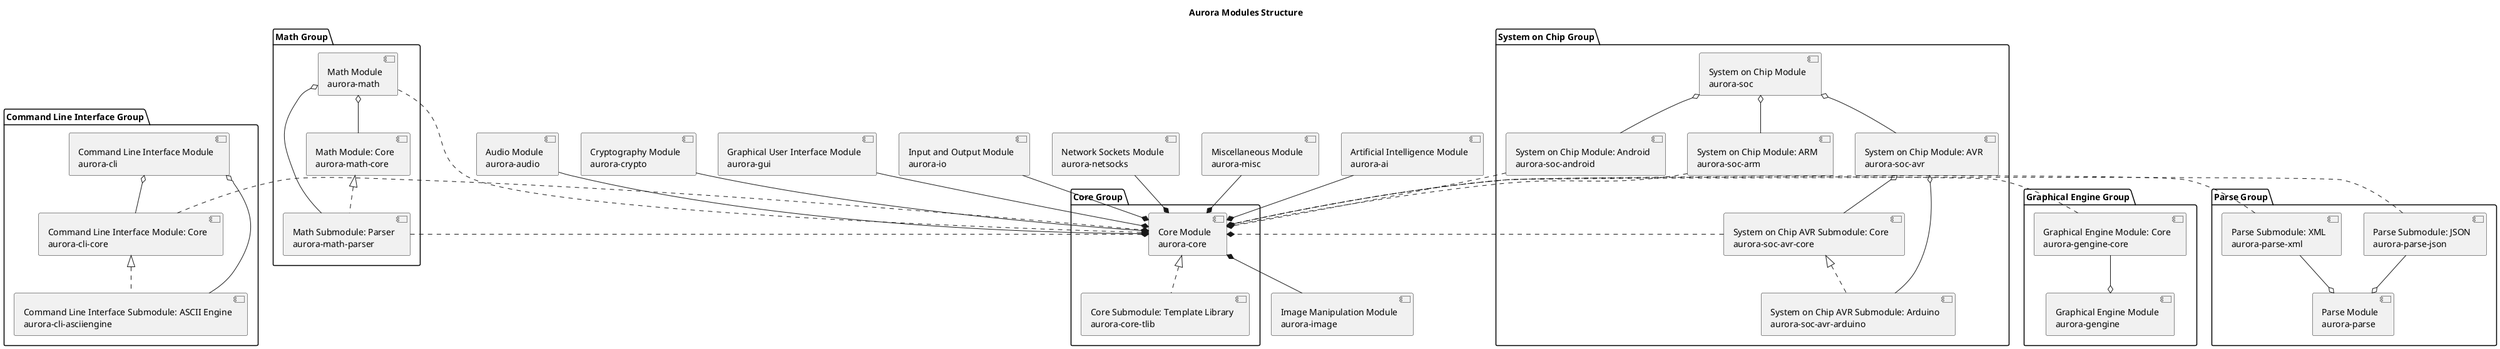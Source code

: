 @startuml
title Aurora Modules Structure

skinparam monochrome true

package "Core Group" {
    [Core Submodule: Template Library\naurora-core-tlib] as CoreTLib
    [Core Module\naurora-core] as Core
    Core <|.. CoreTLib
}

[Audio Module\naurora-audio] as Audio
Audio --* Core

[Cryptography Module\naurora-crypto] as Crypto
Crypto --* Core

[Graphical User Interface Module\naurora-gui] as GUI
GUI --* Core

[Image Manipulation Module\naurora-image] as Image
Core *-- Image

[Input and Output Module\naurora-io] as IO
IO --* Core

[Network Sockets Module\naurora-netsocks] as NetSocks
NetSocks --* Core

[Miscellaneous Module\naurora-misc] as Misc
Misc --* Core

[Artificial Intelligence Module\naurora-ai] as AI
AI --* Core

package "Command Line Interface Group" {
    [Command Line Interface Submodule: ASCII Engine\naurora-cli-asciiengine] as CLIASCIIEngine
    [Command Line Interface Module: Core\naurora-cli-core] as CLICore
    [Command Line Interface Module\naurora-cli] as CLI

    CLICore <|.. CLIASCIIEngine
    CLI o-- CLIASCIIEngine
    CLI o-- CLICore
}
CLICore .* Core

package "Graphical Engine Group" {
    [Graphical Engine Module\naurora-gengine] as GEngine
    [Graphical Engine Module: Core\naurora-gengine-core] as GEngineCore

    GEngineCore --o GEngine
}
GEngineCore .* Core

package "Parse Group" {
    [Parse Submodule: JSON\naurora-parse-json] as ParseJSON
    [Parse Submodule: XML\naurora-parse-xml] as ParseXML
    [Parse Module\naurora-parse] as Parse

    ParseJSON --o Parse
    ParseXML --o Parse
}
ParseJSON .* Core
ParseXML .* Core

package "Math Group" {
    [Math Submodule: Parser\naurora-math-parser] as MathParser
    [Math Module\naurora-math] as Math
    [Math Module: Core\naurora-math-core] as MathCore
    Math o-- MathParser
    Math o-- MathCore
    MathCore <|.. MathParser
}
MathParser .* Core
Core *. Math

package "System on Chip Group" {
    [System on Chip Module\naurora-soc] as SoC
    [System on Chip Module: Android\naurora-soc-android] as SoCAndroid
    [System on Chip Module: AVR\naurora-soc-avr] as SoCAVR
    [System on Chip Module: ARM\naurora-soc-arm] as SoCARM
    [System on Chip AVR Submodule: Core\naurora-soc-avr-core] as SoCAVRCore
    [System on Chip AVR Submodule: Arduino\naurora-soc-avr-arduino] as SoCAVRArduino

    SoC o-- SoCAndroid
    SoC o-- SoCAVR
    SoCAVR o-- SoCAVRCore
    SoCAVR o-- SoCAVRArduino
    SoC o-- SoCARM

    SoCAVRCore <|.. SoCAVRArduino
}
SoCAVRCore .* Core
SoCAndroid .* Core
SoCARM .* Core

@enduml
